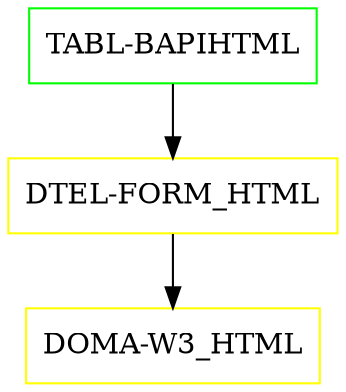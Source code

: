 digraph G {
  "TABL-BAPIHTML" [shape=box,color=green];
  "DTEL-FORM_HTML" [shape=box,color=yellow,URL="./DTEL_FORM_HTML.html"];
  "DOMA-W3_HTML" [shape=box,color=yellow,URL="./DOMA_W3_HTML.html"];
  "TABL-BAPIHTML" -> "DTEL-FORM_HTML";
  "DTEL-FORM_HTML" -> "DOMA-W3_HTML";
}
